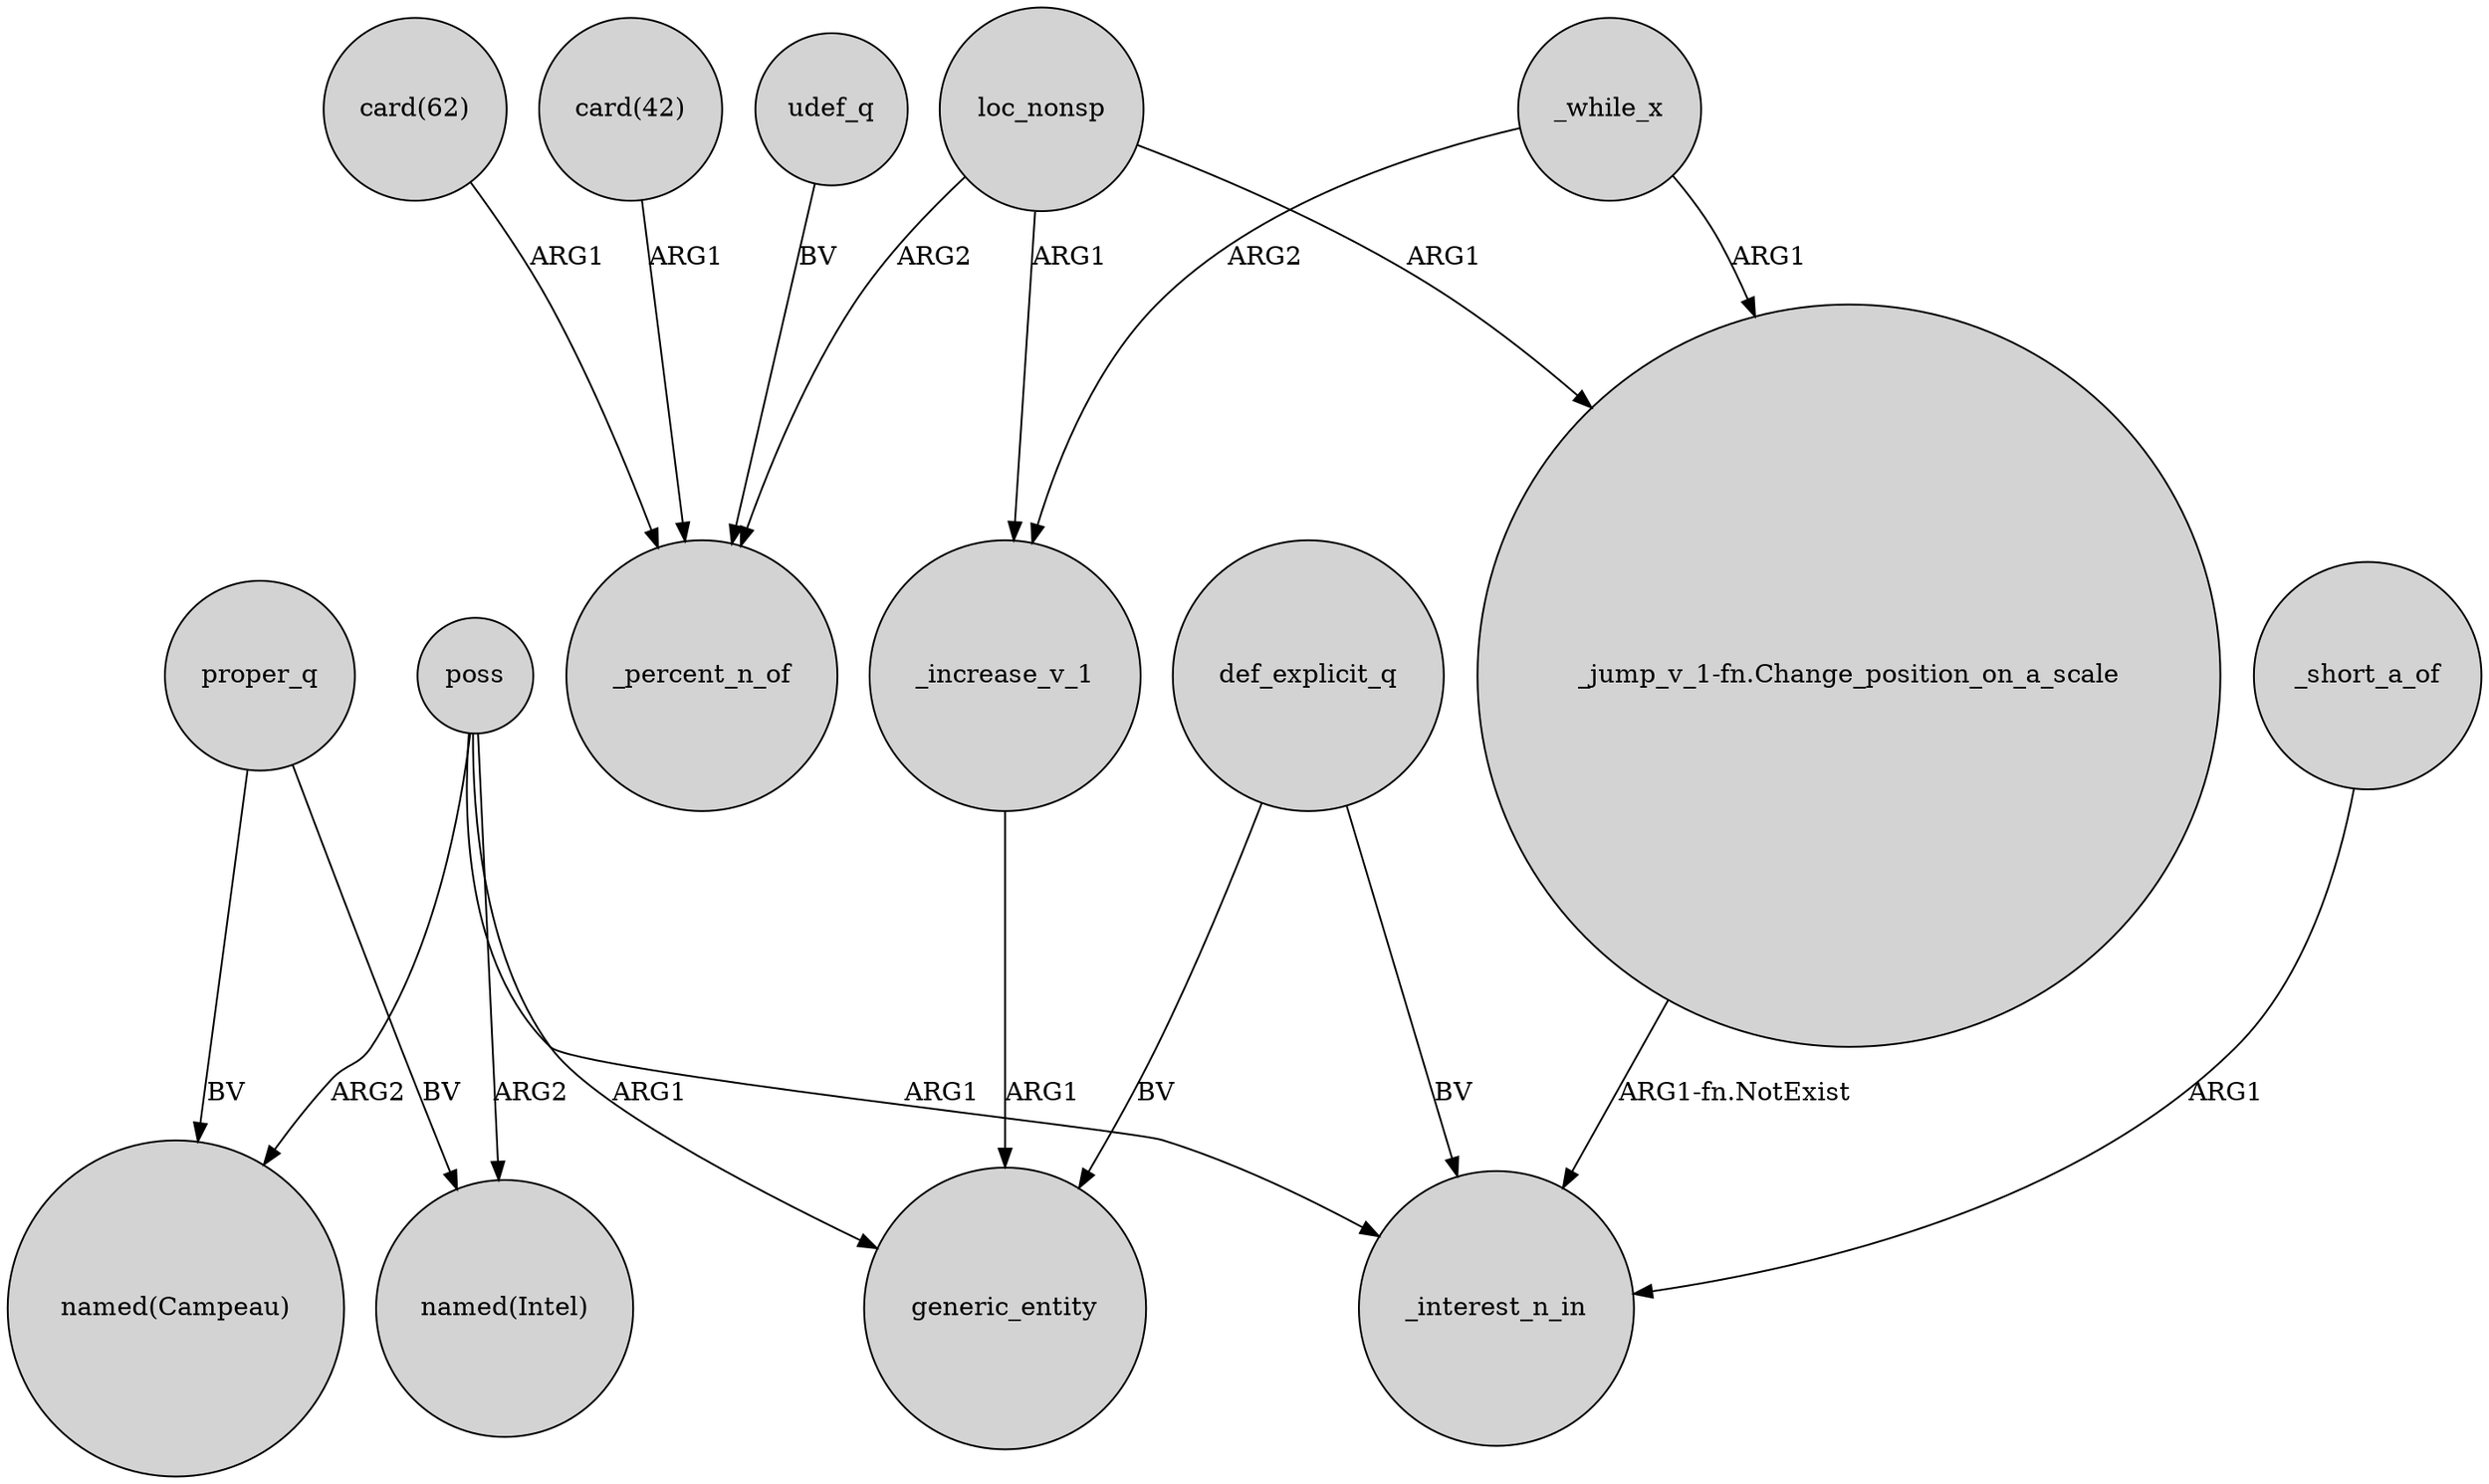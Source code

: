 digraph {
	node [shape=circle style=filled]
	poss -> generic_entity [label=ARG1]
	"_jump_v_1-fn.Change_position_on_a_scale" -> _interest_n_in [label="ARG1-fn.NotExist"]
	def_explicit_q -> _interest_n_in [label=BV]
	poss -> "named(Intel)" [label=ARG2]
	def_explicit_q -> generic_entity [label=BV]
	"card(42)" -> _percent_n_of [label=ARG1]
	poss -> "named(Campeau)" [label=ARG2]
	proper_q -> "named(Campeau)" [label=BV]
	loc_nonsp -> _percent_n_of [label=ARG2]
	loc_nonsp -> _increase_v_1 [label=ARG1]
	_while_x -> "_jump_v_1-fn.Change_position_on_a_scale" [label=ARG1]
	_while_x -> _increase_v_1 [label=ARG2]
	proper_q -> "named(Intel)" [label=BV]
	udef_q -> _percent_n_of [label=BV]
	"card(62)" -> _percent_n_of [label=ARG1]
	poss -> _interest_n_in [label=ARG1]
	_short_a_of -> _interest_n_in [label=ARG1]
	loc_nonsp -> "_jump_v_1-fn.Change_position_on_a_scale" [label=ARG1]
	_increase_v_1 -> generic_entity [label=ARG1]
}
